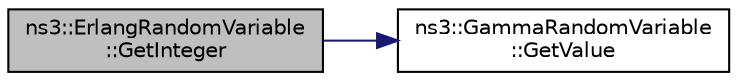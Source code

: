 digraph "ns3::ErlangRandomVariable::GetInteger"
{
  edge [fontname="Helvetica",fontsize="10",labelfontname="Helvetica",labelfontsize="10"];
  node [fontname="Helvetica",fontsize="10",shape=record];
  rankdir="LR";
  Node1 [label="ns3::ErlangRandomVariable\l::GetInteger",height=0.2,width=0.4,color="black", fillcolor="grey75", style="filled", fontcolor="black"];
  Node1 -> Node2 [color="midnightblue",fontsize="10",style="solid"];
  Node2 [label="ns3::GammaRandomVariable\l::GetValue",height=0.2,width=0.4,color="black", fillcolor="white", style="filled",URL="$d1/d35/classns3_1_1GammaRandomVariable.html#a65261ad340fa57dbaa5802a7bea354db",tooltip="Returns a random double from a gamma distribution with the current alpha and beta. "];
}
